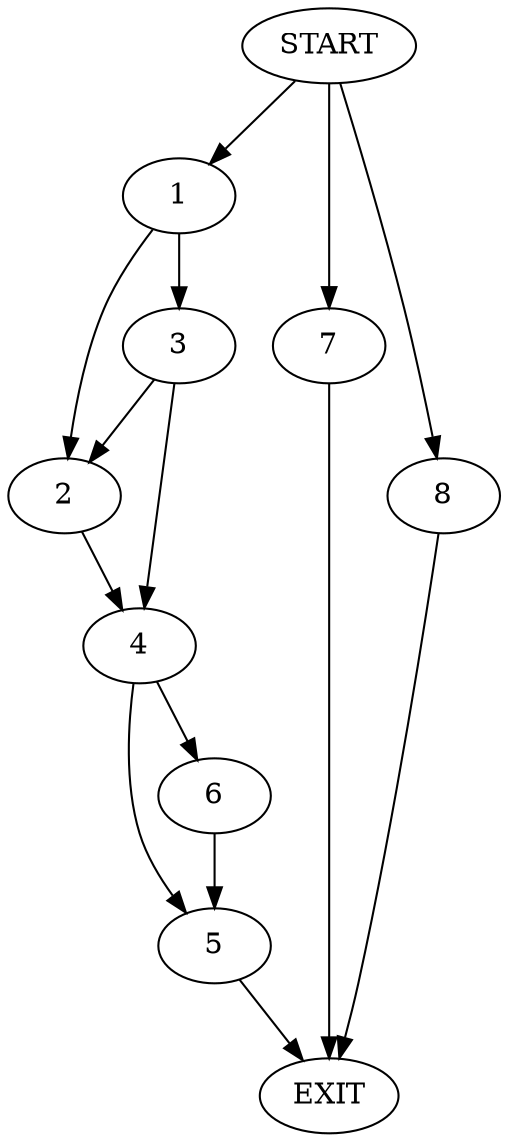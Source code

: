 digraph {
0 [label="START"]
9 [label="EXIT"]
0 -> 1
1 -> 2
1 -> 3
3 -> 2
3 -> 4
2 -> 4
4 -> 5
4 -> 6
0 -> 7
7 -> 9
0 -> 8
8 -> 9
5 -> 9
6 -> 5
}
